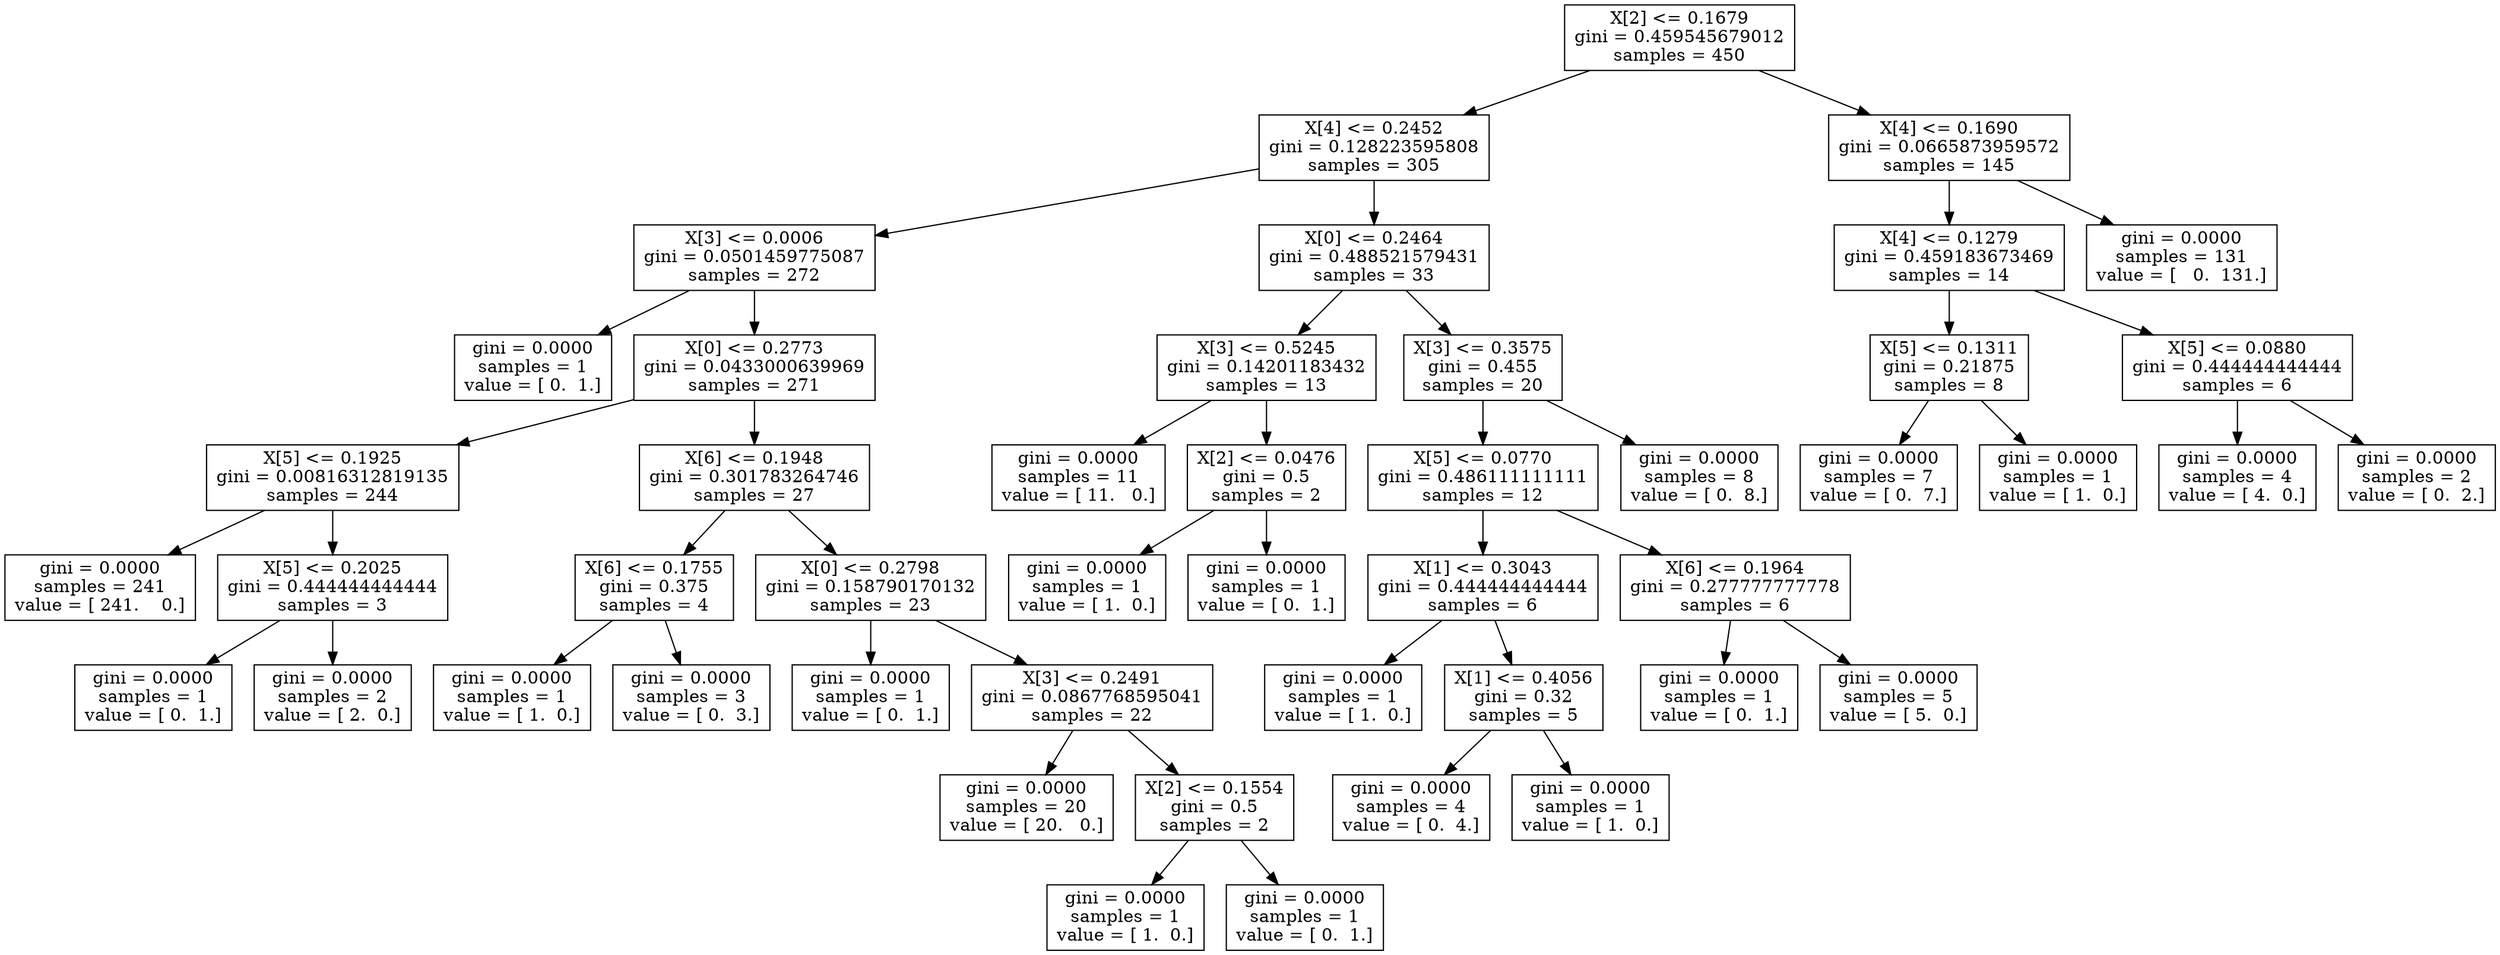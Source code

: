 digraph Tree {
0 [label="X[2] <= 0.1679\ngini = 0.459545679012\nsamples = 450", shape="box"] ;
1 [label="X[4] <= 0.2452\ngini = 0.128223595808\nsamples = 305", shape="box"] ;
0 -> 1 ;
2 [label="X[3] <= 0.0006\ngini = 0.0501459775087\nsamples = 272", shape="box"] ;
1 -> 2 ;
3 [label="gini = 0.0000\nsamples = 1\nvalue = [ 0.  1.]", shape="box"] ;
2 -> 3 ;
4 [label="X[0] <= 0.2773\ngini = 0.0433000639969\nsamples = 271", shape="box"] ;
2 -> 4 ;
5 [label="X[5] <= 0.1925\ngini = 0.00816312819135\nsamples = 244", shape="box"] ;
4 -> 5 ;
6 [label="gini = 0.0000\nsamples = 241\nvalue = [ 241.    0.]", shape="box"] ;
5 -> 6 ;
7 [label="X[5] <= 0.2025\ngini = 0.444444444444\nsamples = 3", shape="box"] ;
5 -> 7 ;
8 [label="gini = 0.0000\nsamples = 1\nvalue = [ 0.  1.]", shape="box"] ;
7 -> 8 ;
9 [label="gini = 0.0000\nsamples = 2\nvalue = [ 2.  0.]", shape="box"] ;
7 -> 9 ;
10 [label="X[6] <= 0.1948\ngini = 0.301783264746\nsamples = 27", shape="box"] ;
4 -> 10 ;
11 [label="X[6] <= 0.1755\ngini = 0.375\nsamples = 4", shape="box"] ;
10 -> 11 ;
12 [label="gini = 0.0000\nsamples = 1\nvalue = [ 1.  0.]", shape="box"] ;
11 -> 12 ;
13 [label="gini = 0.0000\nsamples = 3\nvalue = [ 0.  3.]", shape="box"] ;
11 -> 13 ;
14 [label="X[0] <= 0.2798\ngini = 0.158790170132\nsamples = 23", shape="box"] ;
10 -> 14 ;
15 [label="gini = 0.0000\nsamples = 1\nvalue = [ 0.  1.]", shape="box"] ;
14 -> 15 ;
16 [label="X[3] <= 0.2491\ngini = 0.0867768595041\nsamples = 22", shape="box"] ;
14 -> 16 ;
17 [label="gini = 0.0000\nsamples = 20\nvalue = [ 20.   0.]", shape="box"] ;
16 -> 17 ;
18 [label="X[2] <= 0.1554\ngini = 0.5\nsamples = 2", shape="box"] ;
16 -> 18 ;
19 [label="gini = 0.0000\nsamples = 1\nvalue = [ 1.  0.]", shape="box"] ;
18 -> 19 ;
20 [label="gini = 0.0000\nsamples = 1\nvalue = [ 0.  1.]", shape="box"] ;
18 -> 20 ;
21 [label="X[0] <= 0.2464\ngini = 0.488521579431\nsamples = 33", shape="box"] ;
1 -> 21 ;
22 [label="X[3] <= 0.5245\ngini = 0.14201183432\nsamples = 13", shape="box"] ;
21 -> 22 ;
23 [label="gini = 0.0000\nsamples = 11\nvalue = [ 11.   0.]", shape="box"] ;
22 -> 23 ;
24 [label="X[2] <= 0.0476\ngini = 0.5\nsamples = 2", shape="box"] ;
22 -> 24 ;
25 [label="gini = 0.0000\nsamples = 1\nvalue = [ 1.  0.]", shape="box"] ;
24 -> 25 ;
26 [label="gini = 0.0000\nsamples = 1\nvalue = [ 0.  1.]", shape="box"] ;
24 -> 26 ;
27 [label="X[3] <= 0.3575\ngini = 0.455\nsamples = 20", shape="box"] ;
21 -> 27 ;
28 [label="X[5] <= 0.0770\ngini = 0.486111111111\nsamples = 12", shape="box"] ;
27 -> 28 ;
29 [label="X[1] <= 0.3043\ngini = 0.444444444444\nsamples = 6", shape="box"] ;
28 -> 29 ;
30 [label="gini = 0.0000\nsamples = 1\nvalue = [ 1.  0.]", shape="box"] ;
29 -> 30 ;
31 [label="X[1] <= 0.4056\ngini = 0.32\nsamples = 5", shape="box"] ;
29 -> 31 ;
32 [label="gini = 0.0000\nsamples = 4\nvalue = [ 0.  4.]", shape="box"] ;
31 -> 32 ;
33 [label="gini = 0.0000\nsamples = 1\nvalue = [ 1.  0.]", shape="box"] ;
31 -> 33 ;
34 [label="X[6] <= 0.1964\ngini = 0.277777777778\nsamples = 6", shape="box"] ;
28 -> 34 ;
35 [label="gini = 0.0000\nsamples = 1\nvalue = [ 0.  1.]", shape="box"] ;
34 -> 35 ;
36 [label="gini = 0.0000\nsamples = 5\nvalue = [ 5.  0.]", shape="box"] ;
34 -> 36 ;
37 [label="gini = 0.0000\nsamples = 8\nvalue = [ 0.  8.]", shape="box"] ;
27 -> 37 ;
38 [label="X[4] <= 0.1690\ngini = 0.0665873959572\nsamples = 145", shape="box"] ;
0 -> 38 ;
39 [label="X[4] <= 0.1279\ngini = 0.459183673469\nsamples = 14", shape="box"] ;
38 -> 39 ;
40 [label="X[5] <= 0.1311\ngini = 0.21875\nsamples = 8", shape="box"] ;
39 -> 40 ;
41 [label="gini = 0.0000\nsamples = 7\nvalue = [ 0.  7.]", shape="box"] ;
40 -> 41 ;
42 [label="gini = 0.0000\nsamples = 1\nvalue = [ 1.  0.]", shape="box"] ;
40 -> 42 ;
43 [label="X[5] <= 0.0880\ngini = 0.444444444444\nsamples = 6", shape="box"] ;
39 -> 43 ;
44 [label="gini = 0.0000\nsamples = 4\nvalue = [ 4.  0.]", shape="box"] ;
43 -> 44 ;
45 [label="gini = 0.0000\nsamples = 2\nvalue = [ 0.  2.]", shape="box"] ;
43 -> 45 ;
46 [label="gini = 0.0000\nsamples = 131\nvalue = [   0.  131.]", shape="box"] ;
38 -> 46 ;
}